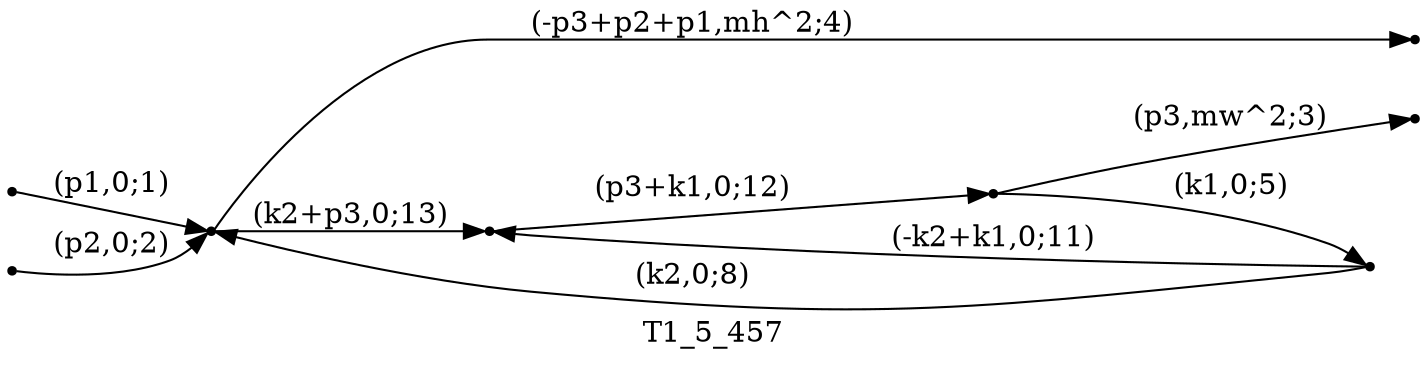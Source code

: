 digraph T1_5_457 {
  label="T1_5_457";
  rankdir="LR";
  subgraph edges {
    -1 -> 4 [label="(p1,0;1)"];
    -2 -> 4 [label="(p2,0;2)"];
    2 -> -3 [label="(p3,mw^2;3)"];
    4 -> -4 [label="(-p3+p2+p1,mh^2;4)"];
    2 -> 1 [label="(k1,0;5)"];
    1 -> 4 [label="(k2,0;8)"];
    1 -> 3 [label="(-k2+k1,0;11)"];
    3 -> 2 [label="(p3+k1,0;12)"];
    4 -> 3 [label="(k2+p3,0;13)"];
  }
  subgraph incoming { rank="source"; -1; -2; }
  subgraph outgoing { rank="sink"; -3; -4; }
-4 [shape=point];
-3 [shape=point];
-2 [shape=point];
-1 [shape=point];
1 [shape=point];
2 [shape=point];
3 [shape=point];
4 [shape=point];
}

